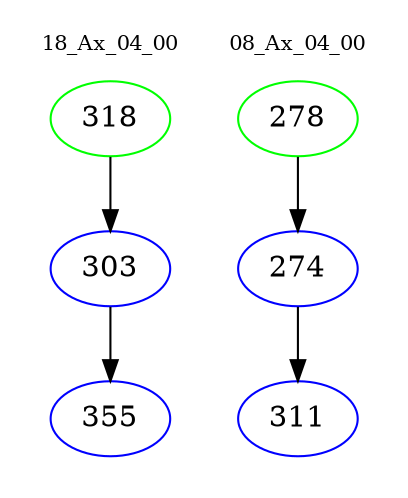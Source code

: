 digraph{
subgraph cluster_0 {
color = white
label = "18_Ax_04_00";
fontsize=10;
T0_318 [label="318", color="green"]
T0_318 -> T0_303 [color="black"]
T0_303 [label="303", color="blue"]
T0_303 -> T0_355 [color="black"]
T0_355 [label="355", color="blue"]
}
subgraph cluster_1 {
color = white
label = "08_Ax_04_00";
fontsize=10;
T1_278 [label="278", color="green"]
T1_278 -> T1_274 [color="black"]
T1_274 [label="274", color="blue"]
T1_274 -> T1_311 [color="black"]
T1_311 [label="311", color="blue"]
}
}
